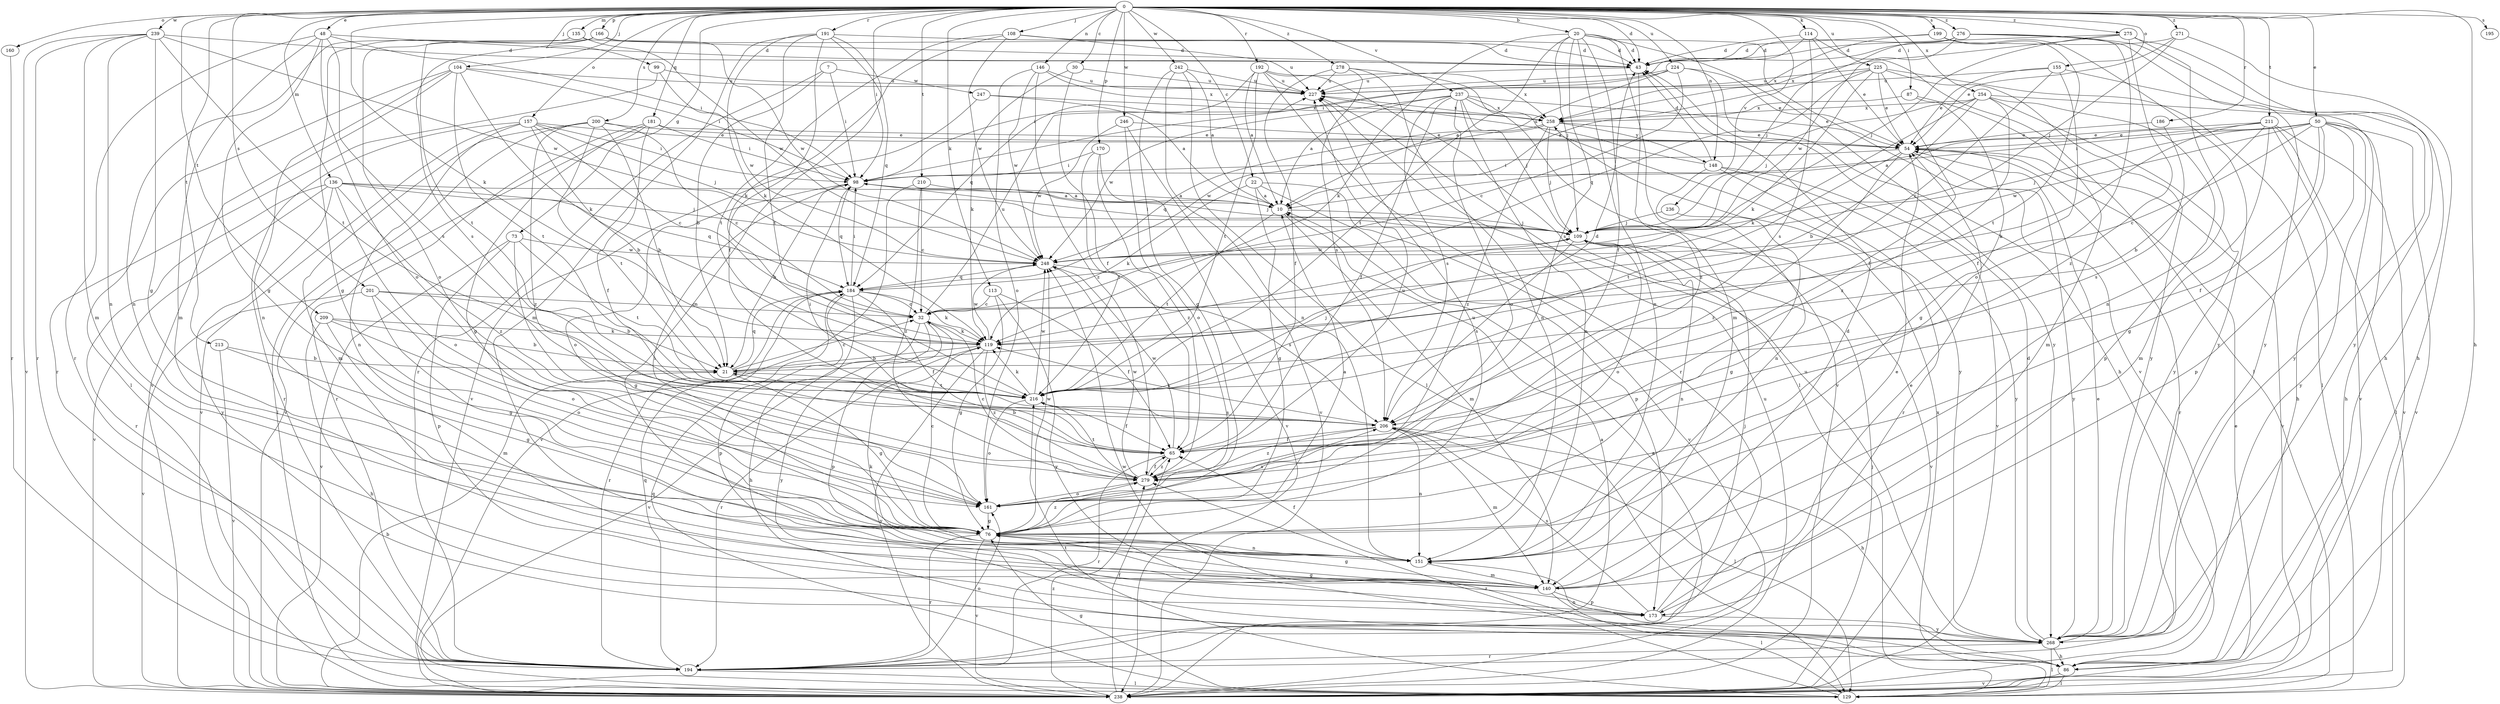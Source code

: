 strict digraph  {
0;
7;
10;
20;
21;
22;
30;
32;
43;
48;
50;
54;
65;
73;
76;
86;
87;
98;
99;
104;
108;
109;
113;
114;
119;
129;
135;
136;
140;
146;
148;
151;
155;
157;
160;
161;
166;
170;
173;
181;
184;
186;
191;
192;
194;
195;
199;
200;
201;
206;
209;
210;
211;
213;
216;
224;
225;
227;
236;
237;
238;
239;
242;
246;
247;
248;
254;
258;
268;
271;
275;
276;
278;
279;
0 -> 20  [label=b];
0 -> 22  [label=c];
0 -> 30  [label=c];
0 -> 43  [label=d];
0 -> 48  [label=e];
0 -> 50  [label=e];
0 -> 73  [label=g];
0 -> 86  [label=h];
0 -> 87  [label=i];
0 -> 98  [label=i];
0 -> 99  [label=j];
0 -> 104  [label=j];
0 -> 108  [label=j];
0 -> 113  [label=k];
0 -> 114  [label=k];
0 -> 119  [label=k];
0 -> 135  [label=m];
0 -> 136  [label=m];
0 -> 146  [label=n];
0 -> 148  [label=n];
0 -> 155  [label=o];
0 -> 157  [label=o];
0 -> 160  [label=o];
0 -> 166  [label=p];
0 -> 170  [label=p];
0 -> 181  [label=q];
0 -> 186  [label=r];
0 -> 191  [label=r];
0 -> 192  [label=r];
0 -> 195  [label=s];
0 -> 199  [label=s];
0 -> 200  [label=s];
0 -> 201  [label=s];
0 -> 209  [label=t];
0 -> 210  [label=t];
0 -> 211  [label=t];
0 -> 213  [label=t];
0 -> 224  [label=u];
0 -> 225  [label=u];
0 -> 236  [label=v];
0 -> 237  [label=v];
0 -> 239  [label=w];
0 -> 242  [label=w];
0 -> 246  [label=w];
0 -> 254  [label=x];
0 -> 271  [label=z];
0 -> 275  [label=z];
0 -> 276  [label=z];
0 -> 278  [label=z];
7 -> 21  [label=b];
7 -> 98  [label=i];
7 -> 194  [label=r];
7 -> 247  [label=w];
10 -> 109  [label=j];
10 -> 140  [label=m];
10 -> 216  [label=t];
20 -> 43  [label=d];
20 -> 65  [label=f];
20 -> 109  [label=j];
20 -> 119  [label=k];
20 -> 140  [label=m];
20 -> 151  [label=n];
20 -> 206  [label=s];
20 -> 216  [label=t];
20 -> 238  [label=v];
20 -> 268  [label=y];
21 -> 32  [label=c];
21 -> 76  [label=g];
21 -> 184  [label=q];
21 -> 216  [label=t];
22 -> 10  [label=a];
22 -> 76  [label=g];
22 -> 119  [label=k];
22 -> 173  [label=p];
22 -> 238  [label=v];
30 -> 65  [label=f];
30 -> 119  [label=k];
30 -> 227  [label=u];
32 -> 119  [label=k];
32 -> 173  [label=p];
32 -> 227  [label=u];
32 -> 238  [label=v];
32 -> 268  [label=y];
43 -> 227  [label=u];
43 -> 279  [label=z];
48 -> 43  [label=d];
48 -> 76  [label=g];
48 -> 98  [label=i];
48 -> 140  [label=m];
48 -> 161  [label=o];
48 -> 194  [label=r];
48 -> 206  [label=s];
50 -> 32  [label=c];
50 -> 54  [label=e];
50 -> 65  [label=f];
50 -> 76  [label=g];
50 -> 86  [label=h];
50 -> 98  [label=i];
50 -> 109  [label=j];
50 -> 173  [label=p];
50 -> 238  [label=v];
50 -> 248  [label=w];
50 -> 268  [label=y];
54 -> 98  [label=i];
54 -> 194  [label=r];
54 -> 216  [label=t];
54 -> 238  [label=v];
54 -> 268  [label=y];
54 -> 279  [label=z];
65 -> 21  [label=b];
65 -> 194  [label=r];
65 -> 248  [label=w];
65 -> 279  [label=z];
73 -> 76  [label=g];
73 -> 173  [label=p];
73 -> 216  [label=t];
73 -> 238  [label=v];
73 -> 248  [label=w];
76 -> 10  [label=a];
76 -> 32  [label=c];
76 -> 98  [label=i];
76 -> 151  [label=n];
76 -> 194  [label=r];
76 -> 227  [label=u];
76 -> 238  [label=v];
76 -> 248  [label=w];
76 -> 279  [label=z];
86 -> 129  [label=l];
86 -> 238  [label=v];
86 -> 248  [label=w];
87 -> 76  [label=g];
87 -> 140  [label=m];
87 -> 258  [label=x];
98 -> 10  [label=a];
98 -> 21  [label=b];
98 -> 109  [label=j];
98 -> 161  [label=o];
98 -> 184  [label=q];
99 -> 194  [label=r];
99 -> 227  [label=u];
99 -> 248  [label=w];
104 -> 98  [label=i];
104 -> 119  [label=k];
104 -> 129  [label=l];
104 -> 151  [label=n];
104 -> 216  [label=t];
104 -> 227  [label=u];
104 -> 238  [label=v];
108 -> 43  [label=d];
108 -> 119  [label=k];
108 -> 216  [label=t];
108 -> 227  [label=u];
108 -> 248  [label=w];
109 -> 98  [label=i];
109 -> 151  [label=n];
109 -> 161  [label=o];
109 -> 206  [label=s];
109 -> 238  [label=v];
109 -> 248  [label=w];
113 -> 32  [label=c];
113 -> 65  [label=f];
113 -> 76  [label=g];
113 -> 268  [label=y];
114 -> 43  [label=d];
114 -> 54  [label=e];
114 -> 98  [label=i];
114 -> 129  [label=l];
114 -> 206  [label=s];
119 -> 21  [label=b];
119 -> 194  [label=r];
119 -> 238  [label=v];
119 -> 248  [label=w];
119 -> 279  [label=z];
129 -> 76  [label=g];
129 -> 184  [label=q];
129 -> 216  [label=t];
129 -> 258  [label=x];
129 -> 279  [label=z];
135 -> 43  [label=d];
135 -> 151  [label=n];
135 -> 248  [label=w];
136 -> 10  [label=a];
136 -> 109  [label=j];
136 -> 161  [label=o];
136 -> 184  [label=q];
136 -> 194  [label=r];
136 -> 238  [label=v];
136 -> 268  [label=y];
136 -> 279  [label=z];
140 -> 43  [label=d];
140 -> 54  [label=e];
140 -> 76  [label=g];
140 -> 119  [label=k];
140 -> 129  [label=l];
140 -> 173  [label=p];
146 -> 161  [label=o];
146 -> 227  [label=u];
146 -> 248  [label=w];
146 -> 258  [label=x];
146 -> 279  [label=z];
148 -> 43  [label=d];
148 -> 151  [label=n];
148 -> 194  [label=r];
148 -> 227  [label=u];
148 -> 238  [label=v];
148 -> 268  [label=y];
151 -> 65  [label=f];
151 -> 140  [label=m];
155 -> 32  [label=c];
155 -> 54  [label=e];
155 -> 65  [label=f];
155 -> 227  [label=u];
155 -> 268  [label=y];
157 -> 21  [label=b];
157 -> 32  [label=c];
157 -> 54  [label=e];
157 -> 98  [label=i];
157 -> 109  [label=j];
157 -> 151  [label=n];
157 -> 194  [label=r];
157 -> 238  [label=v];
160 -> 194  [label=r];
161 -> 76  [label=g];
161 -> 206  [label=s];
166 -> 43  [label=d];
166 -> 76  [label=g];
166 -> 161  [label=o];
166 -> 206  [label=s];
166 -> 216  [label=t];
166 -> 248  [label=w];
170 -> 98  [label=i];
170 -> 216  [label=t];
170 -> 238  [label=v];
170 -> 279  [label=z];
173 -> 54  [label=e];
173 -> 76  [label=g];
173 -> 109  [label=j];
173 -> 206  [label=s];
173 -> 268  [label=y];
181 -> 54  [label=e];
181 -> 65  [label=f];
181 -> 76  [label=g];
181 -> 98  [label=i];
181 -> 194  [label=r];
181 -> 238  [label=v];
184 -> 32  [label=c];
184 -> 65  [label=f];
184 -> 86  [label=h];
184 -> 98  [label=i];
184 -> 119  [label=k];
184 -> 173  [label=p];
184 -> 194  [label=r];
186 -> 54  [label=e];
186 -> 206  [label=s];
191 -> 43  [label=d];
191 -> 65  [label=f];
191 -> 119  [label=k];
191 -> 140  [label=m];
191 -> 151  [label=n];
191 -> 184  [label=q];
191 -> 216  [label=t];
192 -> 10  [label=a];
192 -> 129  [label=l];
192 -> 184  [label=q];
192 -> 194  [label=r];
192 -> 216  [label=t];
192 -> 227  [label=u];
192 -> 258  [label=x];
194 -> 10  [label=a];
194 -> 129  [label=l];
194 -> 161  [label=o];
194 -> 184  [label=q];
199 -> 43  [label=d];
199 -> 216  [label=t];
199 -> 258  [label=x];
199 -> 268  [label=y];
200 -> 21  [label=b];
200 -> 32  [label=c];
200 -> 54  [label=e];
200 -> 129  [label=l];
200 -> 140  [label=m];
200 -> 216  [label=t];
200 -> 279  [label=z];
201 -> 21  [label=b];
201 -> 32  [label=c];
201 -> 76  [label=g];
201 -> 161  [label=o];
201 -> 238  [label=v];
206 -> 65  [label=f];
206 -> 86  [label=h];
206 -> 98  [label=i];
206 -> 119  [label=k];
206 -> 129  [label=l];
206 -> 140  [label=m];
206 -> 151  [label=n];
206 -> 279  [label=z];
209 -> 21  [label=b];
209 -> 86  [label=h];
209 -> 119  [label=k];
209 -> 140  [label=m];
209 -> 161  [label=o];
210 -> 10  [label=a];
210 -> 32  [label=c];
210 -> 238  [label=v];
210 -> 279  [label=z];
211 -> 10  [label=a];
211 -> 21  [label=b];
211 -> 54  [label=e];
211 -> 86  [label=h];
211 -> 119  [label=k];
211 -> 129  [label=l];
211 -> 140  [label=m];
211 -> 238  [label=v];
213 -> 21  [label=b];
213 -> 76  [label=g];
213 -> 238  [label=v];
216 -> 43  [label=d];
216 -> 65  [label=f];
216 -> 109  [label=j];
216 -> 119  [label=k];
216 -> 161  [label=o];
216 -> 206  [label=s];
216 -> 248  [label=w];
224 -> 10  [label=a];
224 -> 32  [label=c];
224 -> 54  [label=e];
224 -> 86  [label=h];
224 -> 98  [label=i];
224 -> 227  [label=u];
225 -> 10  [label=a];
225 -> 54  [label=e];
225 -> 65  [label=f];
225 -> 119  [label=k];
225 -> 129  [label=l];
225 -> 184  [label=q];
225 -> 227  [label=u];
225 -> 268  [label=y];
227 -> 258  [label=x];
236 -> 76  [label=g];
236 -> 109  [label=j];
237 -> 10  [label=a];
237 -> 54  [label=e];
237 -> 65  [label=f];
237 -> 109  [label=j];
237 -> 151  [label=n];
237 -> 161  [label=o];
237 -> 206  [label=s];
237 -> 248  [label=w];
237 -> 258  [label=x];
237 -> 268  [label=y];
238 -> 10  [label=a];
238 -> 21  [label=b];
238 -> 54  [label=e];
238 -> 65  [label=f];
238 -> 109  [label=j];
238 -> 227  [label=u];
238 -> 279  [label=z];
239 -> 43  [label=d];
239 -> 76  [label=g];
239 -> 140  [label=m];
239 -> 151  [label=n];
239 -> 194  [label=r];
239 -> 216  [label=t];
239 -> 238  [label=v];
239 -> 248  [label=w];
242 -> 10  [label=a];
242 -> 76  [label=g];
242 -> 129  [label=l];
242 -> 151  [label=n];
242 -> 227  [label=u];
246 -> 54  [label=e];
246 -> 161  [label=o];
246 -> 238  [label=v];
246 -> 248  [label=w];
247 -> 10  [label=a];
247 -> 238  [label=v];
247 -> 258  [label=x];
248 -> 184  [label=q];
248 -> 206  [label=s];
254 -> 21  [label=b];
254 -> 109  [label=j];
254 -> 119  [label=k];
254 -> 173  [label=p];
254 -> 238  [label=v];
254 -> 258  [label=x];
254 -> 268  [label=y];
254 -> 279  [label=z];
258 -> 54  [label=e];
258 -> 109  [label=j];
258 -> 184  [label=q];
258 -> 248  [label=w];
258 -> 279  [label=z];
258 -> 148  [label=y];
268 -> 43  [label=d];
268 -> 54  [label=e];
268 -> 86  [label=h];
268 -> 129  [label=l];
268 -> 151  [label=n];
268 -> 194  [label=r];
268 -> 227  [label=u];
271 -> 43  [label=d];
271 -> 54  [label=e];
271 -> 86  [label=h];
271 -> 109  [label=j];
275 -> 43  [label=d];
275 -> 109  [label=j];
275 -> 151  [label=n];
275 -> 258  [label=x];
275 -> 268  [label=y];
275 -> 279  [label=z];
276 -> 43  [label=d];
276 -> 86  [label=h];
276 -> 109  [label=j];
276 -> 161  [label=o];
276 -> 248  [label=w];
276 -> 268  [label=y];
278 -> 65  [label=f];
278 -> 151  [label=n];
278 -> 206  [label=s];
278 -> 227  [label=u];
278 -> 238  [label=v];
279 -> 32  [label=c];
279 -> 65  [label=f];
279 -> 161  [label=o];
279 -> 216  [label=t];
279 -> 227  [label=u];
279 -> 248  [label=w];
}
